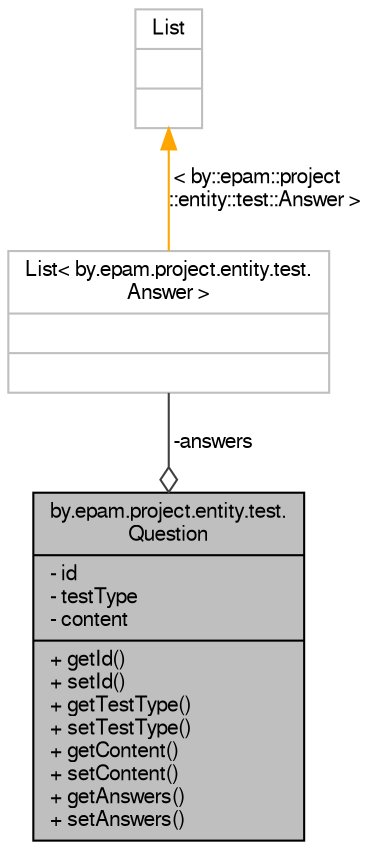 digraph "by.epam.project.entity.test.Question"
{
  bgcolor="transparent";
  edge [fontname="FreeSans",fontsize="10",labelfontname="FreeSans",labelfontsize="10"];
  node [fontname="FreeSans",fontsize="10",shape=record];
  Node1 [label="{by.epam.project.entity.test.\lQuestion\n|- id\l- testType\l- content\l|+ getId()\l+ setId()\l+ getTestType()\l+ setTestType()\l+ getContent()\l+ setContent()\l+ getAnswers()\l+ setAnswers()\l}",height=0.2,width=0.4,color="black", fillcolor="grey75", style="filled", fontcolor="black"];
  Node2 -> Node1 [color="grey25",fontsize="10",style="solid",label=" -answers" ,arrowhead="odiamond",fontname="FreeSans"];
  Node2 [label="{List\< by.epam.project.entity.test.\lAnswer \>\n||}",height=0.2,width=0.4,color="grey75"];
  Node3 -> Node2 [dir="back",color="orange",fontsize="10",style="solid",label=" \< by::epam::project\l::entity::test::Answer \>" ,fontname="FreeSans"];
  Node3 [label="{List\n||}",height=0.2,width=0.4,color="grey75"];
}
